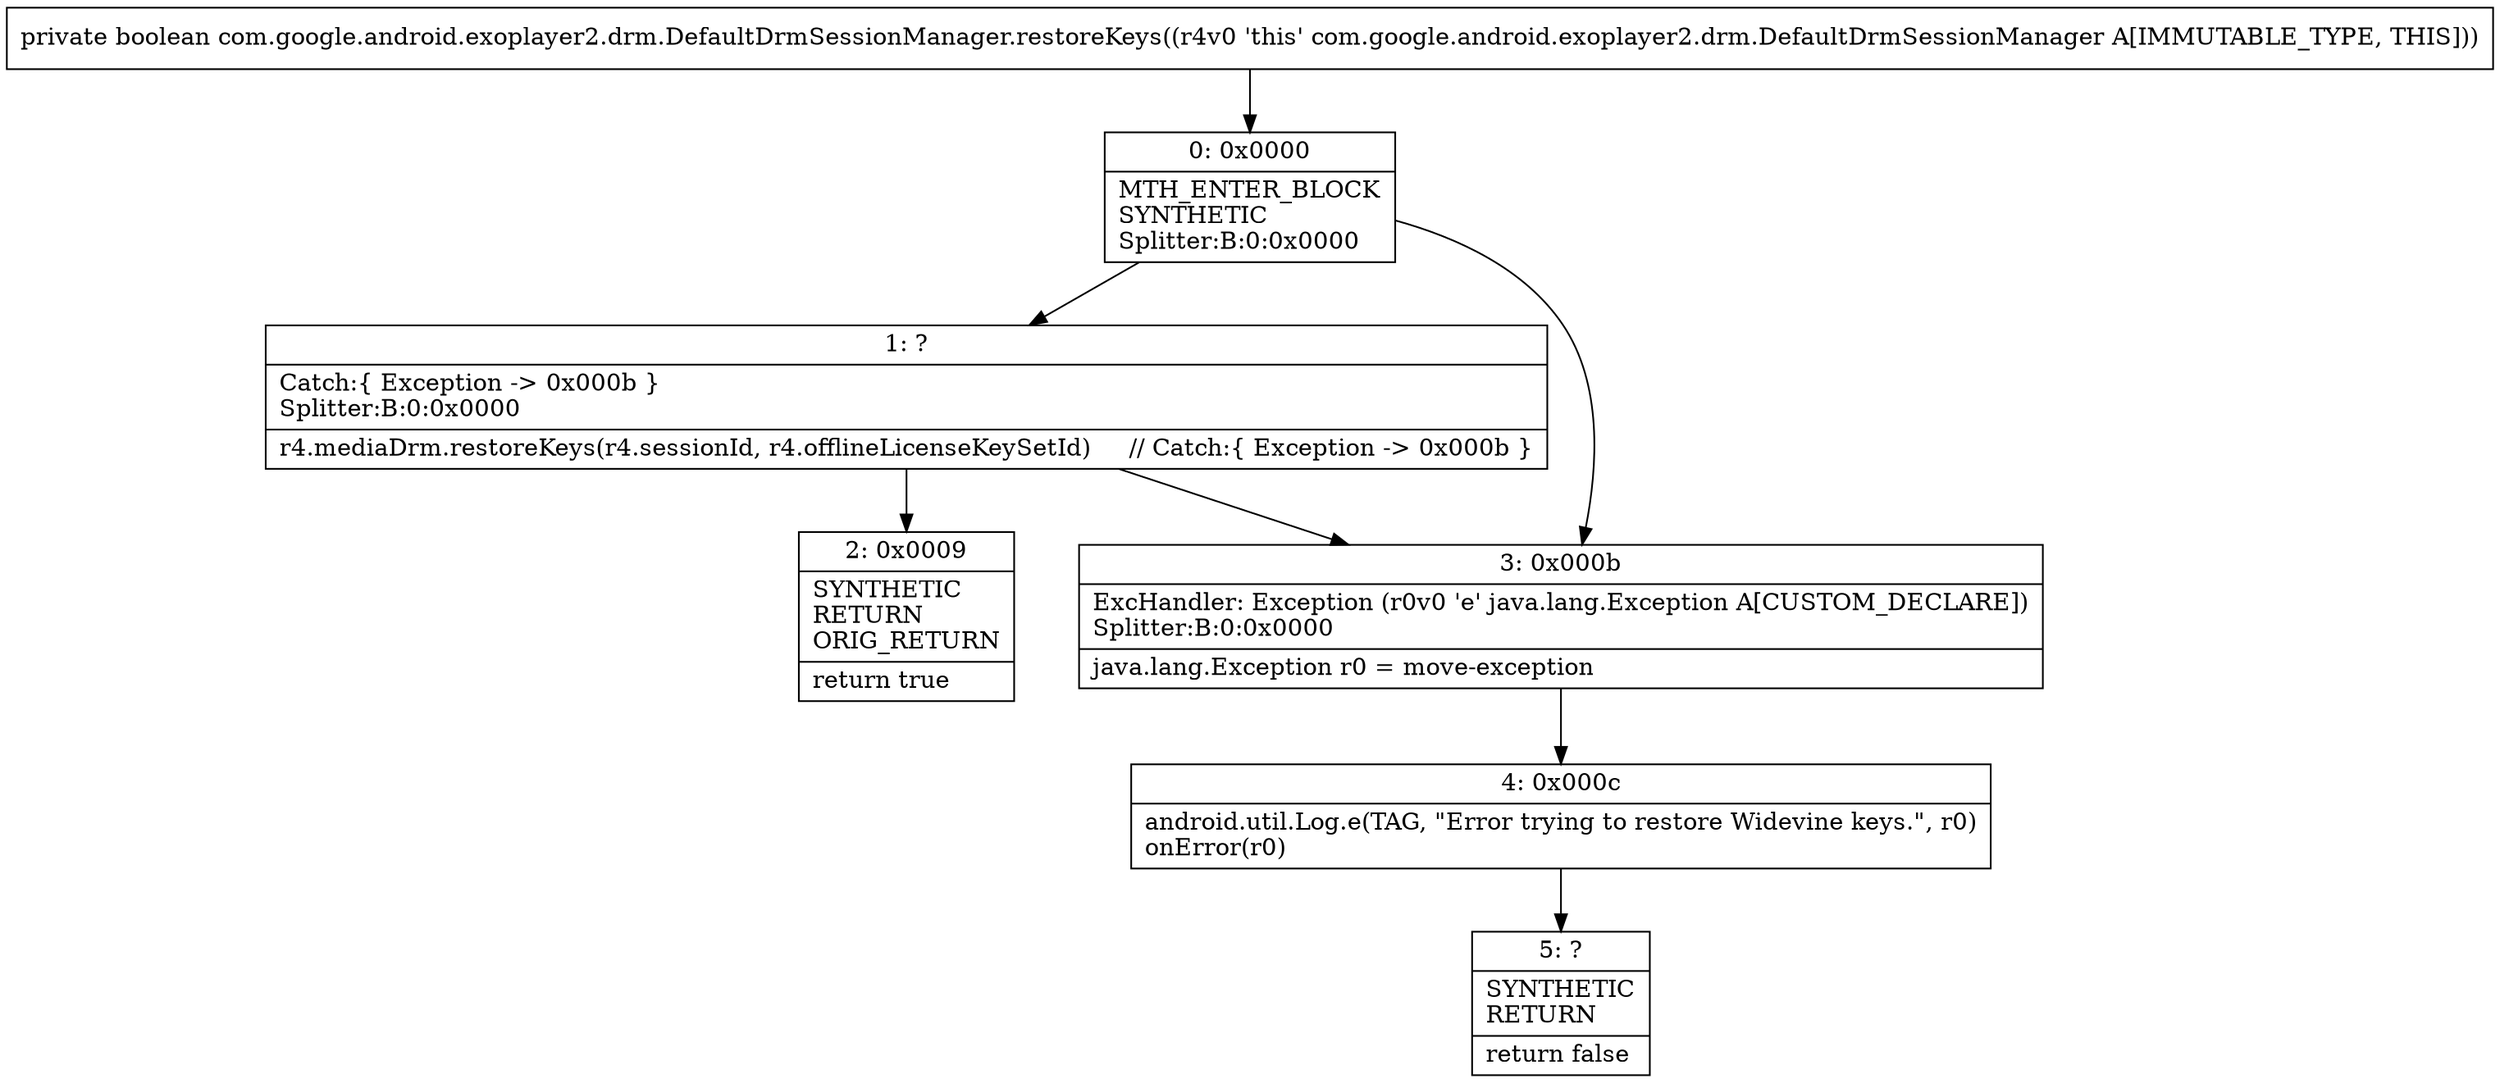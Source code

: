 digraph "CFG forcom.google.android.exoplayer2.drm.DefaultDrmSessionManager.restoreKeys()Z" {
Node_0 [shape=record,label="{0\:\ 0x0000|MTH_ENTER_BLOCK\lSYNTHETIC\lSplitter:B:0:0x0000\l}"];
Node_1 [shape=record,label="{1\:\ ?|Catch:\{ Exception \-\> 0x000b \}\lSplitter:B:0:0x0000\l|r4.mediaDrm.restoreKeys(r4.sessionId, r4.offlineLicenseKeySetId)     \/\/ Catch:\{ Exception \-\> 0x000b \}\l}"];
Node_2 [shape=record,label="{2\:\ 0x0009|SYNTHETIC\lRETURN\lORIG_RETURN\l|return true\l}"];
Node_3 [shape=record,label="{3\:\ 0x000b|ExcHandler: Exception (r0v0 'e' java.lang.Exception A[CUSTOM_DECLARE])\lSplitter:B:0:0x0000\l|java.lang.Exception r0 = move\-exception\l}"];
Node_4 [shape=record,label="{4\:\ 0x000c|android.util.Log.e(TAG, \"Error trying to restore Widevine keys.\", r0)\lonError(r0)\l}"];
Node_5 [shape=record,label="{5\:\ ?|SYNTHETIC\lRETURN\l|return false\l}"];
MethodNode[shape=record,label="{private boolean com.google.android.exoplayer2.drm.DefaultDrmSessionManager.restoreKeys((r4v0 'this' com.google.android.exoplayer2.drm.DefaultDrmSessionManager A[IMMUTABLE_TYPE, THIS])) }"];
MethodNode -> Node_0;
Node_0 -> Node_1;
Node_0 -> Node_3;
Node_1 -> Node_2;
Node_1 -> Node_3;
Node_3 -> Node_4;
Node_4 -> Node_5;
}

